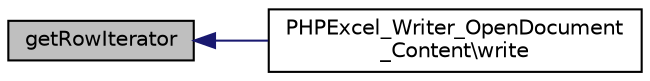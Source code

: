 digraph "getRowIterator"
{
  edge [fontname="Helvetica",fontsize="10",labelfontname="Helvetica",labelfontsize="10"];
  node [fontname="Helvetica",fontsize="10",shape=record];
  rankdir="LR";
  Node396 [label="getRowIterator",height=0.2,width=0.4,color="black", fillcolor="grey75", style="filled", fontcolor="black"];
  Node396 -> Node397 [dir="back",color="midnightblue",fontsize="10",style="solid",fontname="Helvetica"];
  Node397 [label="PHPExcel_Writer_OpenDocument\l_Content\\write",height=0.2,width=0.4,color="black", fillcolor="white", style="filled",URL="$class_p_h_p_excel___writer___open_document___content.html#a6771fc0b2c1a7b1239b9e6ffefaa25c1"];
}

